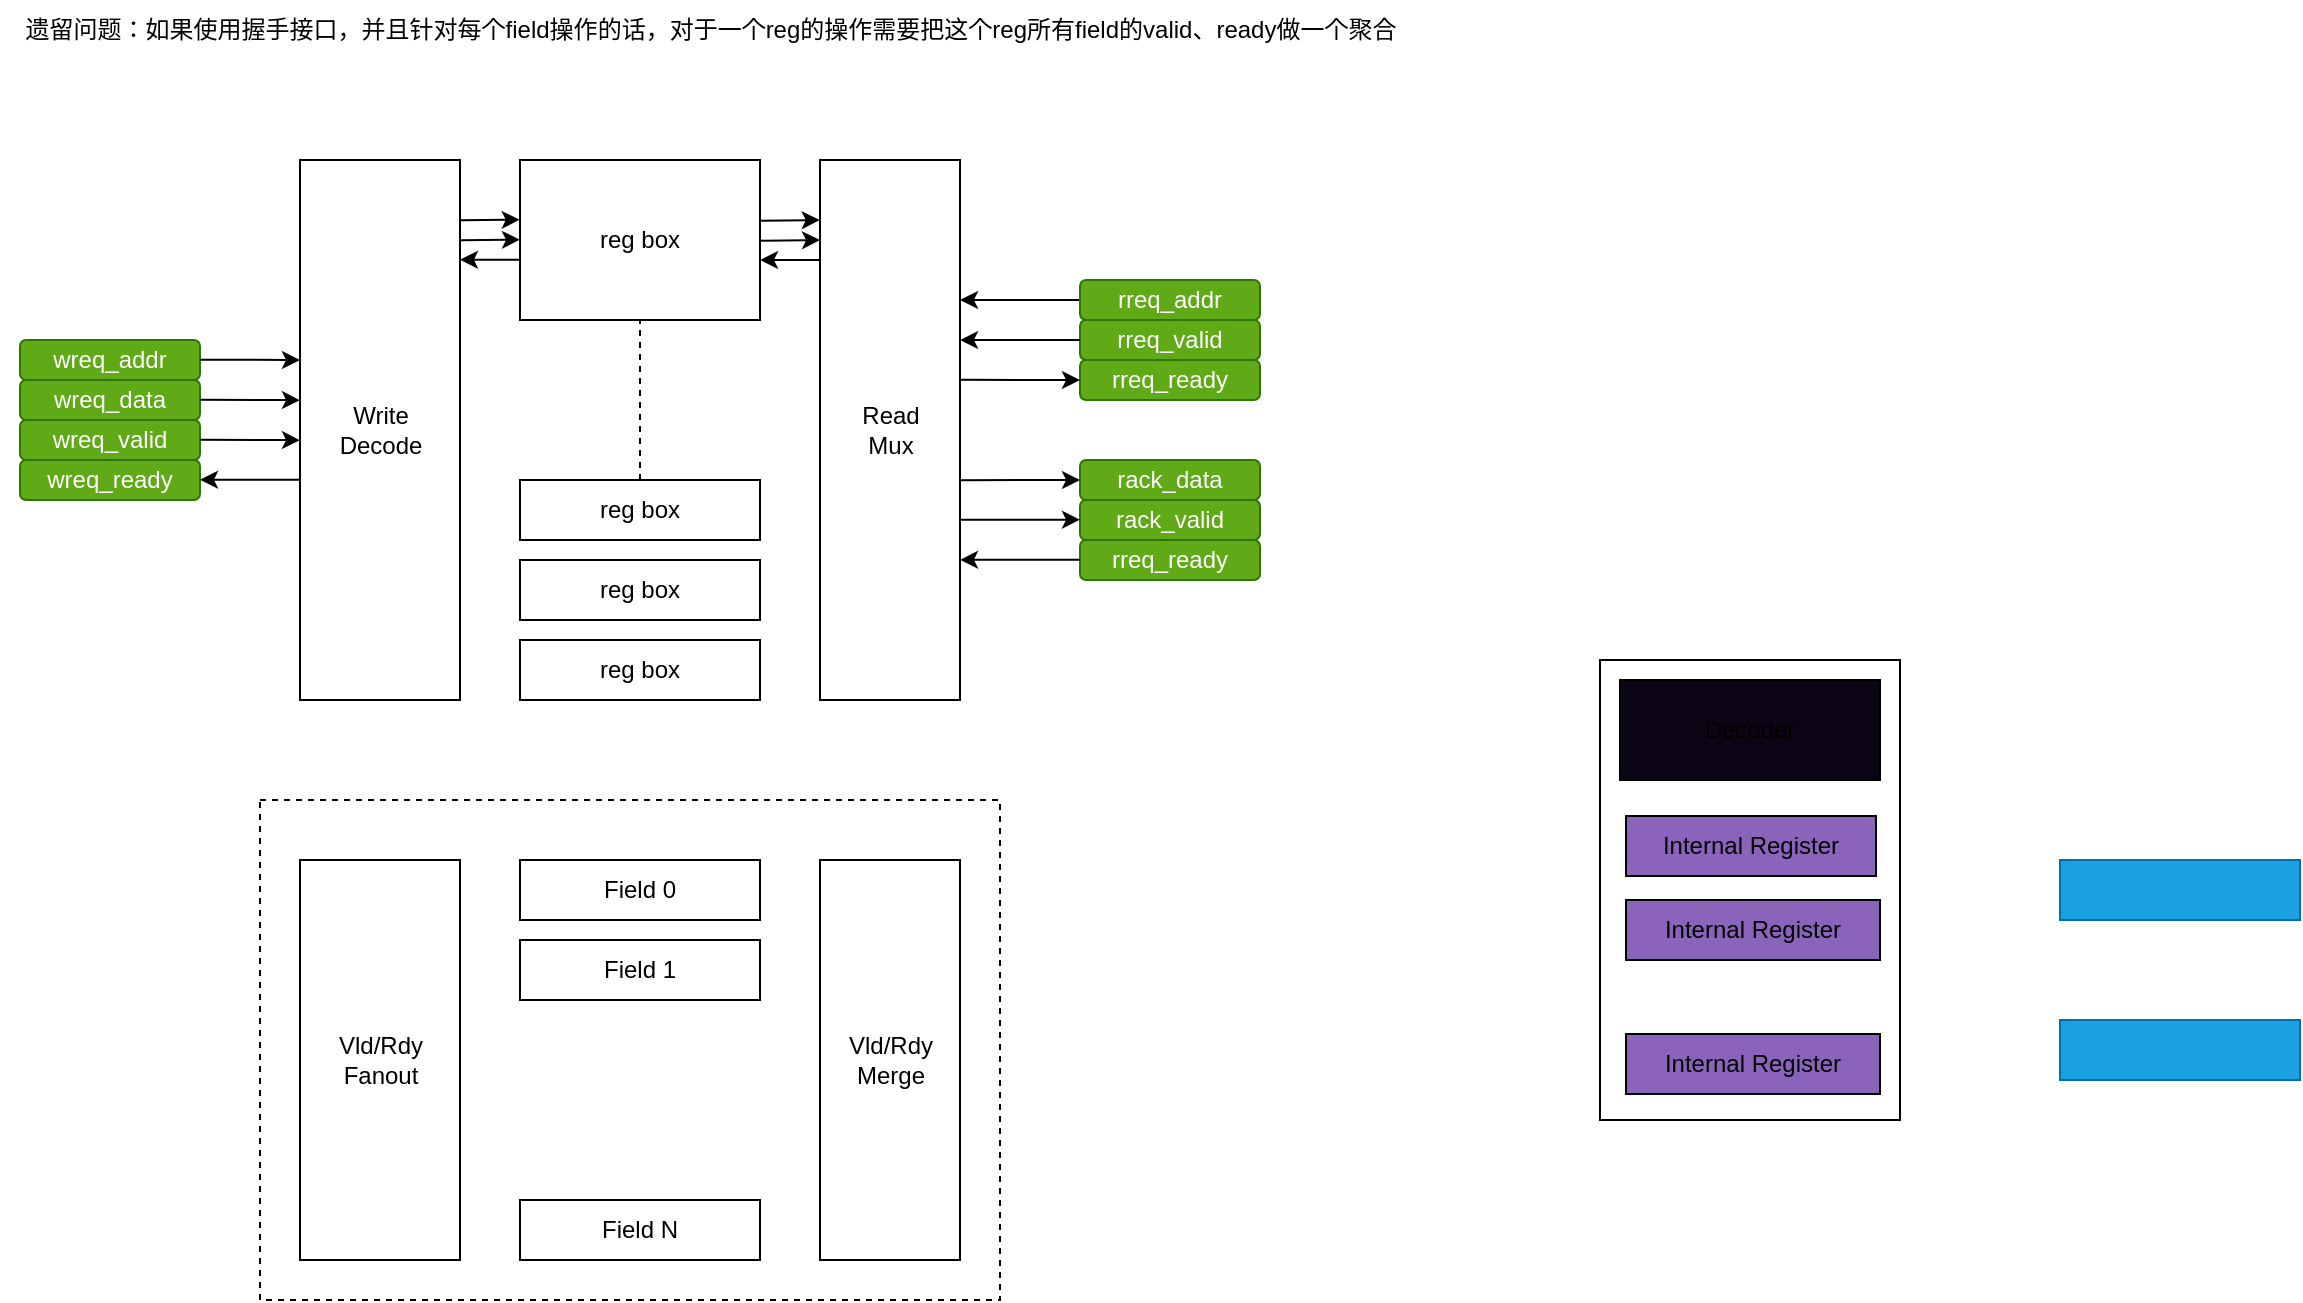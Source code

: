 <mxfile>
    <diagram id="VXVndNSEGyV2LDYHduhS" name="第 1 页">
        <mxGraphModel dx="1216" dy="653" grid="1" gridSize="10" guides="1" tooltips="1" connect="1" arrows="1" fold="1" page="1" pageScale="1" pageWidth="827" pageHeight="1169" math="0" shadow="0">
            <root>
                <mxCell id="0"/>
                <mxCell id="1" parent="0"/>
                <mxCell id="3" value="reg box" style="rounded=0;whiteSpace=wrap;html=1;" parent="1" vertex="1">
                    <mxGeometry x="340" y="90" width="120" height="80" as="geometry"/>
                </mxCell>
                <mxCell id="4" value="reg box" style="rounded=0;whiteSpace=wrap;html=1;" parent="1" vertex="1">
                    <mxGeometry x="340" y="250" width="120" height="30" as="geometry"/>
                </mxCell>
                <mxCell id="5" value="reg box" style="rounded=0;whiteSpace=wrap;html=1;" parent="1" vertex="1">
                    <mxGeometry x="340" y="290" width="120" height="30" as="geometry"/>
                </mxCell>
                <mxCell id="6" value="reg box" style="rounded=0;whiteSpace=wrap;html=1;" parent="1" vertex="1">
                    <mxGeometry x="340" y="330" width="120" height="30" as="geometry"/>
                </mxCell>
                <mxCell id="8" value="Read&lt;br&gt;Mux" style="shadow=0;dashed=0;align=center;html=1;strokeWidth=1;shape=mxgraph.rtl.abstract.entity;container=1;collapsible=0;kind=mux;drawPins=0;left=4;right=1;bottom=0;" parent="1" vertex="1">
                    <mxGeometry x="490" y="90" width="70" height="270" as="geometry"/>
                </mxCell>
                <mxCell id="9" value="" style="endArrow=classic;html=1;exitX=0;exitY=0.5;exitDx=0;exitDy=0;" parent="1" source="11" edge="1">
                    <mxGeometry width="50" height="50" relative="1" as="geometry">
                        <mxPoint x="600" y="160" as="sourcePoint"/>
                        <mxPoint x="560" y="160" as="targetPoint"/>
                    </mxGeometry>
                </mxCell>
                <mxCell id="11" value="rreq_addr" style="rounded=1;whiteSpace=wrap;html=1;fillColor=#60a917;strokeColor=#2D7600;fontColor=#ffffff;" parent="1" vertex="1">
                    <mxGeometry x="620" y="150" width="90" height="20" as="geometry"/>
                </mxCell>
                <mxCell id="12" value="rreq_valid" style="rounded=1;whiteSpace=wrap;html=1;fillColor=#60a917;strokeColor=#2D7600;fontColor=#ffffff;" parent="1" vertex="1">
                    <mxGeometry x="620" y="170" width="90" height="20" as="geometry"/>
                </mxCell>
                <mxCell id="13" value="" style="endArrow=classic;html=1;entryX=1;entryY=0.278;entryDx=0;entryDy=0;entryPerimeter=0;exitX=0;exitY=0.5;exitDx=0;exitDy=0;" parent="1" edge="1">
                    <mxGeometry width="50" height="50" relative="1" as="geometry">
                        <mxPoint x="620" y="180" as="sourcePoint"/>
                        <mxPoint x="560" y="180.04" as="targetPoint"/>
                    </mxGeometry>
                </mxCell>
                <mxCell id="14" value="rack_data" style="rounded=1;whiteSpace=wrap;html=1;fillColor=#60a917;strokeColor=#2D7600;fontColor=#ffffff;" parent="1" vertex="1">
                    <mxGeometry x="620" y="240" width="90" height="20" as="geometry"/>
                </mxCell>
                <mxCell id="15" value="" style="endArrow=classic;html=1;entryX=0;entryY=0.5;entryDx=0;entryDy=0;exitX=1;exitY=0.593;exitDx=0;exitDy=0;exitPerimeter=0;" parent="1" source="8" target="14" edge="1">
                    <mxGeometry width="50" height="50" relative="1" as="geometry">
                        <mxPoint x="560" y="340.09" as="sourcePoint"/>
                        <mxPoint x="570" y="240.04" as="targetPoint"/>
                    </mxGeometry>
                </mxCell>
                <mxCell id="16" value="rack_valid" style="rounded=1;whiteSpace=wrap;html=1;fillColor=#60a917;strokeColor=#2D7600;fontColor=#ffffff;" parent="1" vertex="1">
                    <mxGeometry x="620" y="260" width="90" height="20" as="geometry"/>
                </mxCell>
                <mxCell id="17" value="rreq_ready" style="rounded=1;whiteSpace=wrap;html=1;fillColor=#60a917;strokeColor=#2D7600;fontColor=#ffffff;" parent="1" vertex="1">
                    <mxGeometry x="620" y="190" width="90" height="20" as="geometry"/>
                </mxCell>
                <mxCell id="18" value="" style="endArrow=classic;html=1;entryX=0;entryY=0.5;entryDx=0;entryDy=0;exitX=1;exitY=0.407;exitDx=0;exitDy=0;exitPerimeter=0;" parent="1" source="8" target="17" edge="1">
                    <mxGeometry width="50" height="50" relative="1" as="geometry">
                        <mxPoint x="630" y="190" as="sourcePoint"/>
                        <mxPoint x="570.0" y="190.04" as="targetPoint"/>
                    </mxGeometry>
                </mxCell>
                <mxCell id="19" value="rreq_ready" style="rounded=1;whiteSpace=wrap;html=1;fillColor=#60a917;strokeColor=#2D7600;fontColor=#ffffff;" parent="1" vertex="1">
                    <mxGeometry x="620" y="280" width="90" height="20" as="geometry"/>
                </mxCell>
                <mxCell id="20" value="" style="endArrow=classic;html=1;entryX=0;entryY=0.5;entryDx=0;entryDy=0;exitX=0;exitY=0;exitDx=70;exitDy=140;exitPerimeter=0;" parent="1" edge="1">
                    <mxGeometry width="50" height="50" relative="1" as="geometry">
                        <mxPoint x="560" y="269.86" as="sourcePoint"/>
                        <mxPoint x="620" y="269.86" as="targetPoint"/>
                    </mxGeometry>
                </mxCell>
                <mxCell id="21" value="" style="endArrow=classic;html=1;entryX=1;entryY=0.278;entryDx=0;entryDy=0;entryPerimeter=0;exitX=0;exitY=0.5;exitDx=0;exitDy=0;" parent="1" edge="1">
                    <mxGeometry width="50" height="50" relative="1" as="geometry">
                        <mxPoint x="620" y="289.86" as="sourcePoint"/>
                        <mxPoint x="560" y="289.9" as="targetPoint"/>
                    </mxGeometry>
                </mxCell>
                <mxCell id="23" value="" style="endArrow=none;dashed=1;html=1;entryX=0.5;entryY=1;entryDx=0;entryDy=0;exitX=0.5;exitY=0;exitDx=0;exitDy=0;" parent="1" source="4" target="3" edge="1">
                    <mxGeometry width="50" height="50" relative="1" as="geometry">
                        <mxPoint x="280" y="220" as="sourcePoint"/>
                        <mxPoint x="330" y="170" as="targetPoint"/>
                    </mxGeometry>
                </mxCell>
                <mxCell id="25" value="" style="endArrow=classic;html=1;entryX=-0.002;entryY=0.037;entryDx=0;entryDy=0;entryPerimeter=0;exitX=1.002;exitY=0.129;exitDx=0;exitDy=0;exitPerimeter=0;" parent="1" edge="1">
                    <mxGeometry width="50" height="50" relative="1" as="geometry">
                        <mxPoint x="460.24" y="120.33" as="sourcePoint"/>
                        <mxPoint x="489.86" y="120.0" as="targetPoint"/>
                    </mxGeometry>
                </mxCell>
                <mxCell id="26" value="" style="endArrow=classic;html=1;entryX=-0.002;entryY=0.037;entryDx=0;entryDy=0;entryPerimeter=0;exitX=1.002;exitY=0.129;exitDx=0;exitDy=0;exitPerimeter=0;" parent="1" edge="1">
                    <mxGeometry width="50" height="50" relative="1" as="geometry">
                        <mxPoint x="460.38" y="130.33" as="sourcePoint"/>
                        <mxPoint x="490" y="130" as="targetPoint"/>
                    </mxGeometry>
                </mxCell>
                <mxCell id="27" value="" style="endArrow=classic;html=1;exitX=0;exitY=0.5;exitDx=0;exitDy=0;" parent="1" edge="1">
                    <mxGeometry width="50" height="50" relative="1" as="geometry">
                        <mxPoint x="490.0" y="140.01" as="sourcePoint"/>
                        <mxPoint x="460" y="140.01" as="targetPoint"/>
                    </mxGeometry>
                </mxCell>
                <mxCell id="29" value="Write&lt;br&gt;Decode" style="shadow=0;dashed=0;align=center;html=1;strokeWidth=1;shape=mxgraph.rtl.abstract.entity;container=1;collapsible=0;kind=demux;drawPins=0;left=1;right=4;bottom=0;" parent="1" vertex="1">
                    <mxGeometry x="230" y="90" width="80" height="270" as="geometry"/>
                </mxCell>
                <mxCell id="30" value="wreq_addr" style="rounded=1;whiteSpace=wrap;html=1;fillColor=#60a917;strokeColor=#2D7600;fontColor=#ffffff;" parent="1" vertex="1">
                    <mxGeometry x="90" y="180" width="90" height="20" as="geometry"/>
                </mxCell>
                <mxCell id="31" value="wreq_data" style="rounded=1;whiteSpace=wrap;html=1;fillColor=#60a917;strokeColor=#2D7600;fontColor=#ffffff;" parent="1" vertex="1">
                    <mxGeometry x="90" y="200" width="90" height="20" as="geometry"/>
                </mxCell>
                <mxCell id="32" value="wreq_valid" style="rounded=1;whiteSpace=wrap;html=1;fillColor=#60a917;strokeColor=#2D7600;fontColor=#ffffff;" parent="1" vertex="1">
                    <mxGeometry x="90" y="220" width="90" height="20" as="geometry"/>
                </mxCell>
                <mxCell id="33" value="wreq_ready" style="rounded=1;whiteSpace=wrap;html=1;fillColor=#60a917;strokeColor=#2D7600;fontColor=#ffffff;" parent="1" vertex="1">
                    <mxGeometry x="90" y="240" width="90" height="20" as="geometry"/>
                </mxCell>
                <mxCell id="34" value="" style="endArrow=classic;html=1;entryX=-0.002;entryY=0.037;entryDx=0;entryDy=0;entryPerimeter=0;exitX=1.002;exitY=0.129;exitDx=0;exitDy=0;exitPerimeter=0;" parent="1" edge="1">
                    <mxGeometry width="50" height="50" relative="1" as="geometry">
                        <mxPoint x="310.24" y="120.16" as="sourcePoint"/>
                        <mxPoint x="339.86" y="119.83" as="targetPoint"/>
                    </mxGeometry>
                </mxCell>
                <mxCell id="35" value="" style="endArrow=classic;html=1;entryX=-0.002;entryY=0.037;entryDx=0;entryDy=0;entryPerimeter=0;exitX=1.002;exitY=0.129;exitDx=0;exitDy=0;exitPerimeter=0;" parent="1" edge="1">
                    <mxGeometry width="50" height="50" relative="1" as="geometry">
                        <mxPoint x="310.38" y="130.16" as="sourcePoint"/>
                        <mxPoint x="340" y="129.83" as="targetPoint"/>
                    </mxGeometry>
                </mxCell>
                <mxCell id="36" value="" style="endArrow=classic;html=1;exitX=0;exitY=0.5;exitDx=0;exitDy=0;" parent="1" edge="1">
                    <mxGeometry width="50" height="50" relative="1" as="geometry">
                        <mxPoint x="340" y="139.84" as="sourcePoint"/>
                        <mxPoint x="310" y="139.84" as="targetPoint"/>
                    </mxGeometry>
                </mxCell>
                <mxCell id="37" value="" style="endArrow=classic;html=1;exitX=1;exitY=0.407;exitDx=0;exitDy=0;exitPerimeter=0;" parent="1" edge="1">
                    <mxGeometry width="50" height="50" relative="1" as="geometry">
                        <mxPoint x="180" y="189.83" as="sourcePoint"/>
                        <mxPoint x="230" y="190" as="targetPoint"/>
                    </mxGeometry>
                </mxCell>
                <mxCell id="38" value="" style="endArrow=classic;html=1;exitX=1;exitY=0.407;exitDx=0;exitDy=0;exitPerimeter=0;" parent="1" edge="1">
                    <mxGeometry width="50" height="50" relative="1" as="geometry">
                        <mxPoint x="180" y="209.9" as="sourcePoint"/>
                        <mxPoint x="230" y="210.07" as="targetPoint"/>
                    </mxGeometry>
                </mxCell>
                <mxCell id="39" value="" style="endArrow=classic;html=1;exitX=1;exitY=0.407;exitDx=0;exitDy=0;exitPerimeter=0;" parent="1" edge="1">
                    <mxGeometry width="50" height="50" relative="1" as="geometry">
                        <mxPoint x="180" y="229.9" as="sourcePoint"/>
                        <mxPoint x="230" y="230.07" as="targetPoint"/>
                    </mxGeometry>
                </mxCell>
                <mxCell id="40" value="" style="endArrow=classic;html=1;entryX=1;entryY=0.278;entryDx=0;entryDy=0;entryPerimeter=0;exitX=0;exitY=0.555;exitDx=0;exitDy=0;exitPerimeter=0;" parent="1" edge="1">
                    <mxGeometry width="50" height="50" relative="1" as="geometry">
                        <mxPoint x="230" y="249.85" as="sourcePoint"/>
                        <mxPoint x="180" y="249.84" as="targetPoint"/>
                    </mxGeometry>
                </mxCell>
                <mxCell id="42" value="" style="rounded=0;whiteSpace=wrap;html=1;dashed=1;align=left;" parent="1" vertex="1">
                    <mxGeometry x="210" y="410" width="370" height="250" as="geometry"/>
                </mxCell>
                <mxCell id="41" value="Field 0" style="rounded=0;whiteSpace=wrap;html=1;" parent="1" vertex="1">
                    <mxGeometry x="340" y="440" width="120" height="30" as="geometry"/>
                </mxCell>
                <mxCell id="45" value="遗留问题：如果使用握手接口，并且针对每个field操作的话，对于一个reg的操作需要把这个reg所有field的valid、ready做一个聚合" style="text;html=1;align=center;verticalAlign=middle;resizable=0;points=[];autosize=1;strokeColor=none;fillColor=none;" parent="1" vertex="1">
                    <mxGeometry x="80" y="10" width="710" height="30" as="geometry"/>
                </mxCell>
                <mxCell id="46" value="Field 1" style="rounded=0;whiteSpace=wrap;html=1;" parent="1" vertex="1">
                    <mxGeometry x="340" y="480" width="120" height="30" as="geometry"/>
                </mxCell>
                <mxCell id="47" value="Field N" style="rounded=0;whiteSpace=wrap;html=1;" parent="1" vertex="1">
                    <mxGeometry x="340" y="610" width="120" height="30" as="geometry"/>
                </mxCell>
                <mxCell id="48" value="Vld/Rdy&lt;br&gt;Fanout" style="shadow=0;dashed=0;align=center;html=1;strokeWidth=1;shape=mxgraph.rtl.abstract.entity;container=1;collapsible=0;kind=demux;drawPins=0;left=1;right=4;bottom=0;" parent="1" vertex="1">
                    <mxGeometry x="230" y="440" width="80" height="200" as="geometry"/>
                </mxCell>
                <mxCell id="50" value="Vld/Rdy&lt;br&gt;Merge" style="shadow=0;dashed=0;align=center;html=1;strokeWidth=1;shape=mxgraph.rtl.abstract.entity;container=1;collapsible=0;kind=mux;drawPins=0;left=4;right=1;bottom=0;" parent="1" vertex="1">
                    <mxGeometry x="490" y="440" width="70" height="200" as="geometry"/>
                </mxCell>
                <mxCell id="124" value="" style="rounded=0;whiteSpace=wrap;html=1;" parent="1" vertex="1">
                    <mxGeometry x="880" y="340" width="150" height="230" as="geometry"/>
                </mxCell>
                <mxCell id="126" value="" style="rounded=0;whiteSpace=wrap;html=1;fillColor=#1ba1e2;fontColor=#ffffff;strokeColor=#006EAF;labelBackgroundColor=none;" vertex="1" parent="1">
                    <mxGeometry x="1110" y="440" width="120" height="30" as="geometry"/>
                </mxCell>
                <mxCell id="128" value="Internal Register" style="rounded=0;whiteSpace=wrap;html=1;fillColor=#8a63bb;" vertex="1" parent="1">
                    <mxGeometry x="893" y="460" width="127" height="30" as="geometry"/>
                </mxCell>
                <mxCell id="129" value="Internal Register" style="rounded=0;whiteSpace=wrap;html=1;fillColor=#8a63bb;labelBackgroundColor=none;" vertex="1" parent="1">
                    <mxGeometry x="893" y="418" width="125" height="30" as="geometry"/>
                </mxCell>
                <mxCell id="132" value="Decoder" style="rounded=0;whiteSpace=wrap;html=1;fillColor=#0c0515;labelBackgroundColor=none;" vertex="1" parent="1">
                    <mxGeometry x="890" y="350" width="130" height="50" as="geometry"/>
                </mxCell>
                <mxCell id="133" value="" style="rounded=0;whiteSpace=wrap;html=1;fillColor=#1ba1e2;fontColor=#ffffff;strokeColor=#006EAF;labelBackgroundColor=none;" vertex="1" parent="1">
                    <mxGeometry x="1110" y="520" width="120" height="30" as="geometry"/>
                </mxCell>
                <mxCell id="134" value="Internal Register" style="rounded=0;whiteSpace=wrap;html=1;fillColor=#8a63bb;" vertex="1" parent="1">
                    <mxGeometry x="893" y="527" width="127" height="30" as="geometry"/>
                </mxCell>
            </root>
        </mxGraphModel>
    </diagram>
</mxfile>